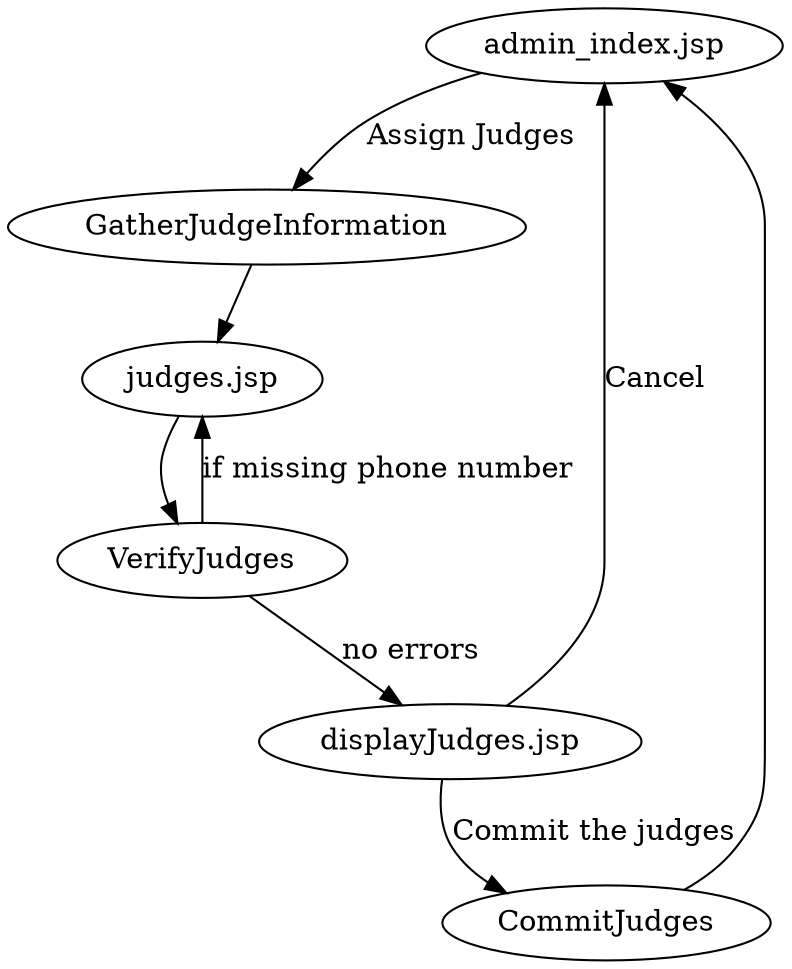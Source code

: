 digraph AssignJudges {

"admin_index.jsp" -> GatherJudgeInformation [label="Assign Judges"];

GatherJudgeInformation -> "judges.jsp";

"judges.jsp" -> VerifyJudges;

VerifyJudges -> "judges.jsp" [label="if missing phone number"];
VerifyJudges -> "displayJudges.jsp" [label="no errors"];

"displayJudges.jsp" -> CommitJudges [label="Commit the judges"];
"displayJudges.jsp" -> "admin_index.jsp" [label="Cancel"];

CommitJudges -> "admin_index.jsp";

}
